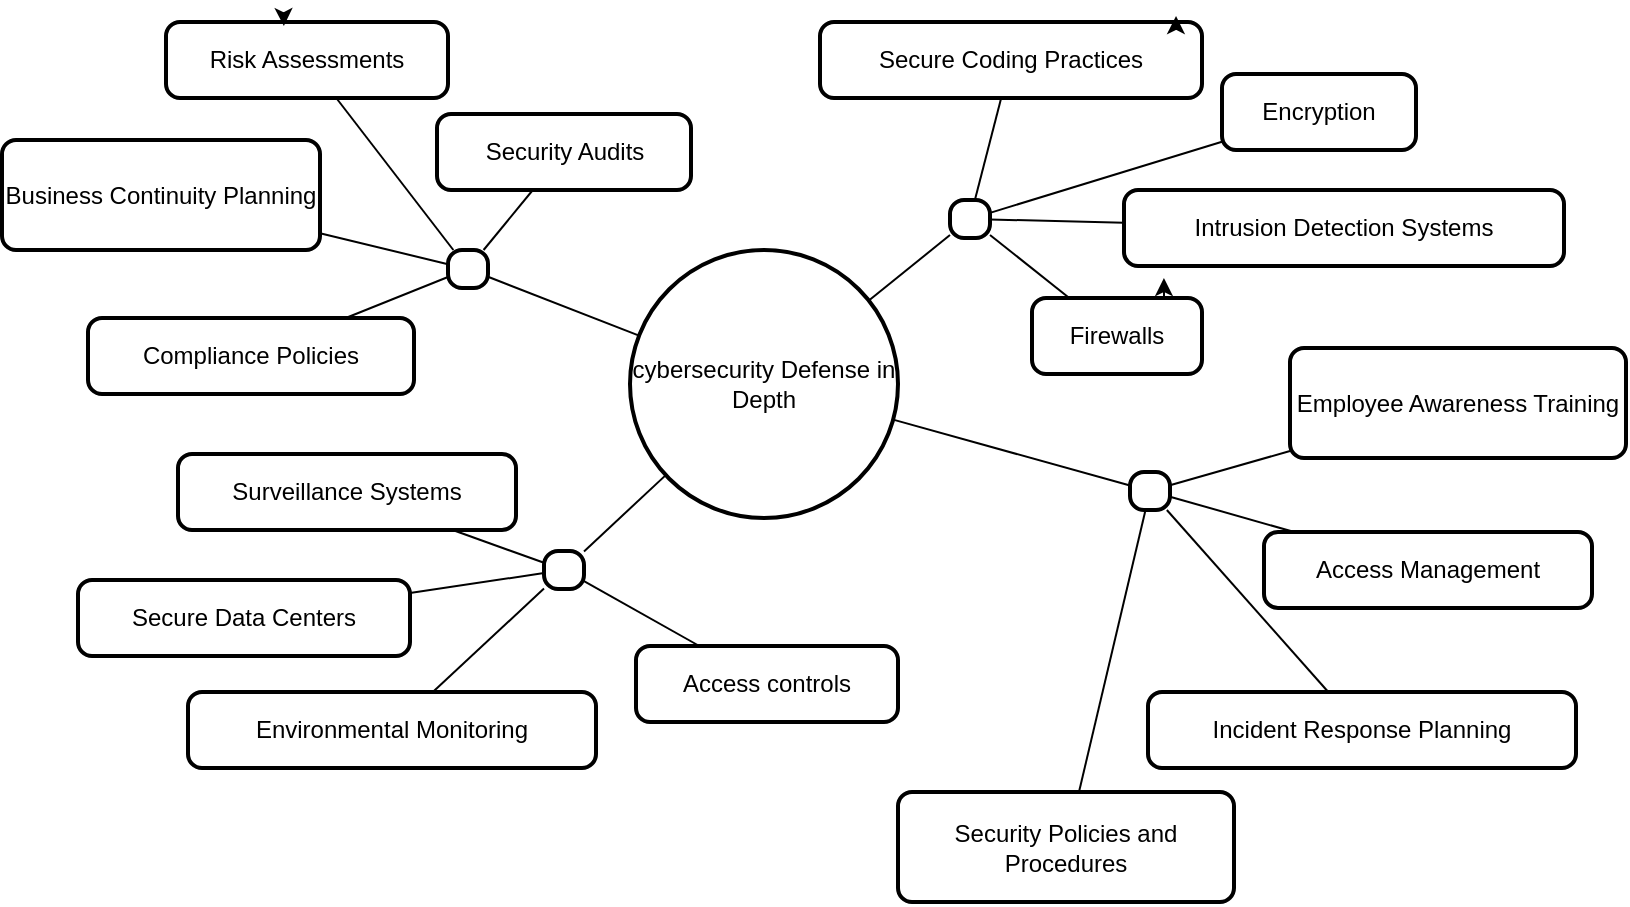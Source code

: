 <mxfile version="22.1.20" type="github">
  <diagram name="Page-1" id="39IPZdBn1KxL83gMQ81g">
    <mxGraphModel dx="1434" dy="772" grid="1" gridSize="10" guides="1" tooltips="1" connect="1" arrows="1" fold="1" page="1" pageScale="1" pageWidth="850" pageHeight="1100" math="0" shadow="0">
      <root>
        <mxCell id="0" />
        <mxCell id="1" parent="0" />
        <mxCell id="2" value="cybersecurity Defense in Depth" style="ellipse;aspect=fixed;strokeWidth=2;whiteSpace=wrap;" parent="1" vertex="1">
          <mxGeometry x="334" y="129" width="134" height="134" as="geometry" />
        </mxCell>
        <mxCell id="3" value="" style="rounded=1;absoluteArcSize=1;arcSize=14;whiteSpace=wrap;strokeWidth=2;" parent="1" vertex="1">
          <mxGeometry x="494" y="104" width="20" height="19" as="geometry" />
        </mxCell>
        <mxCell id="4" value="Firewalls" style="rounded=1;absoluteArcSize=1;arcSize=14;whiteSpace=wrap;strokeWidth=2;" parent="1" vertex="1">
          <mxGeometry x="535" y="153" width="85" height="38" as="geometry" />
        </mxCell>
        <mxCell id="5" value="Intrusion Detection Systems" style="rounded=1;absoluteArcSize=1;arcSize=14;whiteSpace=wrap;strokeWidth=2;" parent="1" vertex="1">
          <mxGeometry x="581" y="99" width="220" height="38" as="geometry" />
        </mxCell>
        <mxCell id="6" value="Secure Coding Practices" style="rounded=1;absoluteArcSize=1;arcSize=14;whiteSpace=wrap;strokeWidth=2;" parent="1" vertex="1">
          <mxGeometry x="429" y="15" width="191" height="38" as="geometry" />
        </mxCell>
        <mxCell id="7" value="Encryption" style="rounded=1;absoluteArcSize=1;arcSize=14;whiteSpace=wrap;strokeWidth=2;" parent="1" vertex="1">
          <mxGeometry x="630" y="41" width="97" height="38" as="geometry" />
        </mxCell>
        <mxCell id="8" value="" style="rounded=1;absoluteArcSize=1;arcSize=14;whiteSpace=wrap;strokeWidth=2;" parent="1" vertex="1">
          <mxGeometry x="584" y="240" width="20" height="19" as="geometry" />
        </mxCell>
        <mxCell id="9" value="Security Policies and Procedures" style="rounded=1;absoluteArcSize=1;arcSize=14;whiteSpace=wrap;strokeWidth=2;" parent="1" vertex="1">
          <mxGeometry x="468" y="400" width="168" height="55" as="geometry" />
        </mxCell>
        <mxCell id="10" value="Employee Awareness Training" style="rounded=1;absoluteArcSize=1;arcSize=14;whiteSpace=wrap;strokeWidth=2;" parent="1" vertex="1">
          <mxGeometry x="664" y="178" width="168" height="55" as="geometry" />
        </mxCell>
        <mxCell id="11" value="Incident Response Planning" style="rounded=1;absoluteArcSize=1;arcSize=14;whiteSpace=wrap;strokeWidth=2;" parent="1" vertex="1">
          <mxGeometry x="593" y="350" width="214" height="38" as="geometry" />
        </mxCell>
        <mxCell id="12" value="Access Management" style="rounded=1;absoluteArcSize=1;arcSize=14;whiteSpace=wrap;strokeWidth=2;" parent="1" vertex="1">
          <mxGeometry x="651" y="270" width="164" height="38" as="geometry" />
        </mxCell>
        <mxCell id="13" value="" style="rounded=1;absoluteArcSize=1;arcSize=14;whiteSpace=wrap;strokeWidth=2;" parent="1" vertex="1">
          <mxGeometry x="291" y="279.5" width="20" height="19" as="geometry" />
        </mxCell>
        <mxCell id="14" value="Surveillance Systems" style="rounded=1;absoluteArcSize=1;arcSize=14;whiteSpace=wrap;strokeWidth=2;" parent="1" vertex="1">
          <mxGeometry x="108" y="231" width="169" height="38" as="geometry" />
        </mxCell>
        <mxCell id="15" value="Secure Data Centers" style="rounded=1;absoluteArcSize=1;arcSize=14;whiteSpace=wrap;strokeWidth=2;" parent="1" vertex="1">
          <mxGeometry x="58" y="294" width="166" height="38" as="geometry" />
        </mxCell>
        <mxCell id="16" value="Access controls" style="rounded=1;absoluteArcSize=1;arcSize=14;whiteSpace=wrap;strokeWidth=2;" parent="1" vertex="1">
          <mxGeometry x="337" y="327" width="131" height="38" as="geometry" />
        </mxCell>
        <mxCell id="17" value="Environmental Monitoring" style="rounded=1;absoluteArcSize=1;arcSize=14;whiteSpace=wrap;strokeWidth=2;" parent="1" vertex="1">
          <mxGeometry x="113" y="350" width="204" height="38" as="geometry" />
        </mxCell>
        <mxCell id="18" value="" style="rounded=1;absoluteArcSize=1;arcSize=14;whiteSpace=wrap;strokeWidth=2;" parent="1" vertex="1">
          <mxGeometry x="243" y="129" width="20" height="19" as="geometry" />
        </mxCell>
        <mxCell id="19" value="Risk Assessments" style="rounded=1;absoluteArcSize=1;arcSize=14;whiteSpace=wrap;strokeWidth=2;" parent="1" vertex="1">
          <mxGeometry x="102" y="15" width="141" height="38" as="geometry" />
        </mxCell>
        <mxCell id="20" value="Security Audits" style="rounded=1;absoluteArcSize=1;arcSize=14;whiteSpace=wrap;strokeWidth=2;" parent="1" vertex="1">
          <mxGeometry x="237.5" y="61" width="127" height="38" as="geometry" />
        </mxCell>
        <mxCell id="21" value="Compliance Policies" style="rounded=1;absoluteArcSize=1;arcSize=14;whiteSpace=wrap;strokeWidth=2;" parent="1" vertex="1">
          <mxGeometry x="63" y="163" width="163" height="38" as="geometry" />
        </mxCell>
        <mxCell id="22" value="Business Continuity Planning" style="rounded=1;absoluteArcSize=1;arcSize=14;whiteSpace=wrap;strokeWidth=2;" parent="1" vertex="1">
          <mxGeometry x="20" y="74" width="159" height="55" as="geometry" />
        </mxCell>
        <mxCell id="23" style="endArrow=none" parent="1" source="2" target="3" edge="1">
          <mxGeometry relative="1" as="geometry" />
        </mxCell>
        <mxCell id="24" style="endArrow=none" parent="1" source="2" target="8" edge="1">
          <mxGeometry relative="1" as="geometry" />
        </mxCell>
        <mxCell id="25" style="endArrow=none" parent="1" source="2" target="13" edge="1">
          <mxGeometry relative="1" as="geometry" />
        </mxCell>
        <mxCell id="26" style="endArrow=none" parent="1" source="2" target="18" edge="1">
          <mxGeometry relative="1" as="geometry" />
        </mxCell>
        <mxCell id="27" style="endArrow=none" parent="1" source="3" target="4" edge="1">
          <mxGeometry relative="1" as="geometry" />
        </mxCell>
        <mxCell id="28" style="endArrow=none" parent="1" source="3" target="5" edge="1">
          <mxGeometry relative="1" as="geometry" />
        </mxCell>
        <mxCell id="29" style="endArrow=none" parent="1" source="3" target="6" edge="1">
          <mxGeometry relative="1" as="geometry" />
        </mxCell>
        <mxCell id="30" style="endArrow=none" parent="1" source="3" target="7" edge="1">
          <mxGeometry relative="1" as="geometry" />
        </mxCell>
        <mxCell id="31" style="endArrow=none" parent="1" source="8" target="9" edge="1">
          <mxGeometry relative="1" as="geometry" />
        </mxCell>
        <mxCell id="32" style="endArrow=none" parent="1" source="8" target="10" edge="1">
          <mxGeometry relative="1" as="geometry" />
        </mxCell>
        <mxCell id="33" style="endArrow=none" parent="1" source="8" target="11" edge="1">
          <mxGeometry relative="1" as="geometry" />
        </mxCell>
        <mxCell id="34" style="endArrow=none" parent="1" source="8" target="12" edge="1">
          <mxGeometry relative="1" as="geometry" />
        </mxCell>
        <mxCell id="35" style="endArrow=none" parent="1" source="13" target="14" edge="1">
          <mxGeometry relative="1" as="geometry" />
        </mxCell>
        <mxCell id="36" style="endArrow=none" parent="1" source="13" target="15" edge="1">
          <mxGeometry relative="1" as="geometry" />
        </mxCell>
        <mxCell id="37" style="endArrow=none" parent="1" source="13" target="16" edge="1">
          <mxGeometry relative="1" as="geometry" />
        </mxCell>
        <mxCell id="38" style="endArrow=none" parent="1" source="13" target="17" edge="1">
          <mxGeometry relative="1" as="geometry" />
        </mxCell>
        <mxCell id="39" style="endArrow=none" parent="1" source="18" target="19" edge="1">
          <mxGeometry relative="1" as="geometry" />
        </mxCell>
        <mxCell id="40" style="endArrow=none" parent="1" source="18" target="20" edge="1">
          <mxGeometry relative="1" as="geometry" />
        </mxCell>
        <mxCell id="41" style="endArrow=none" parent="1" source="18" target="21" edge="1">
          <mxGeometry relative="1" as="geometry" />
        </mxCell>
        <mxCell id="42" style="endArrow=none" parent="1" source="18" target="22" edge="1">
          <mxGeometry relative="1" as="geometry" />
        </mxCell>
        <mxCell id="xxbu26_OlAK-lisx87Ns-42" style="edgeStyle=orthogonalEdgeStyle;rounded=0;orthogonalLoop=1;jettySize=auto;html=1;exitX=0.5;exitY=0;exitDx=0;exitDy=0;entryX=0.418;entryY=0.053;entryDx=0;entryDy=0;entryPerimeter=0;" edge="1" parent="1" source="19" target="19">
          <mxGeometry relative="1" as="geometry" />
        </mxCell>
        <mxCell id="xxbu26_OlAK-lisx87Ns-43" style="edgeStyle=orthogonalEdgeStyle;rounded=0;orthogonalLoop=1;jettySize=auto;html=1;exitX=0.75;exitY=0;exitDx=0;exitDy=0;entryX=0.932;entryY=-0.079;entryDx=0;entryDy=0;entryPerimeter=0;" edge="1" parent="1" source="6" target="6">
          <mxGeometry relative="1" as="geometry" />
        </mxCell>
        <mxCell id="xxbu26_OlAK-lisx87Ns-44" style="edgeStyle=orthogonalEdgeStyle;rounded=0;orthogonalLoop=1;jettySize=auto;html=1;exitX=0.5;exitY=0;exitDx=0;exitDy=0;entryX=0.776;entryY=-0.263;entryDx=0;entryDy=0;entryPerimeter=0;" edge="1" parent="1" source="4" target="4">
          <mxGeometry relative="1" as="geometry" />
        </mxCell>
      </root>
    </mxGraphModel>
  </diagram>
</mxfile>
